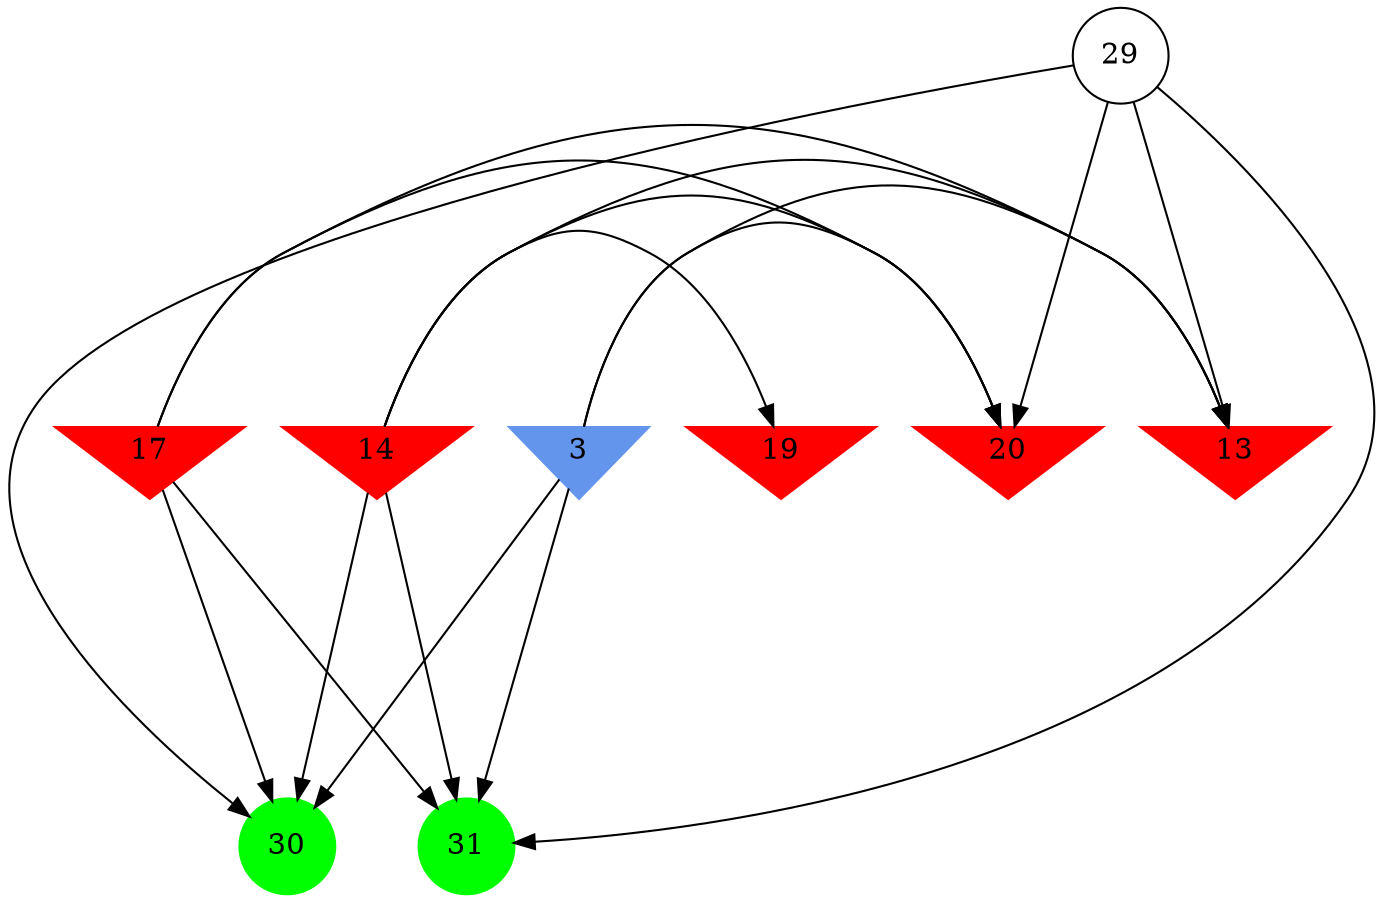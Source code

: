 digraph brain {
	ranksep=2.0;
	3 [shape=invtriangle,style=filled,color=cornflowerblue];
	13 [shape=invtriangle,style=filled,color=red];
	14 [shape=invtriangle,style=filled,color=red];
	17 [shape=invtriangle,style=filled,color=red];
	19 [shape=invtriangle,style=filled,color=red];
	20 [shape=invtriangle,style=filled,color=red];
	29 [shape=circle,color=black];
	30 [shape=circle,style=filled,color=green];
	31 [shape=circle,style=filled,color=green];
	14	->	19;
	29	->	20;
	29	->	30;
	29	->	31;
	29	->	13;
	17	->	20;
	17	->	30;
	17	->	31;
	17	->	13;
	3	->	20;
	3	->	30;
	3	->	31;
	3	->	13;
	14	->	20;
	14	->	30;
	14	->	31;
	14	->	13;
	{ rank=same; 3; 13; 14; 17; 19; 20; }
	{ rank=same; 29; }
	{ rank=same; 30; 31; }
}
